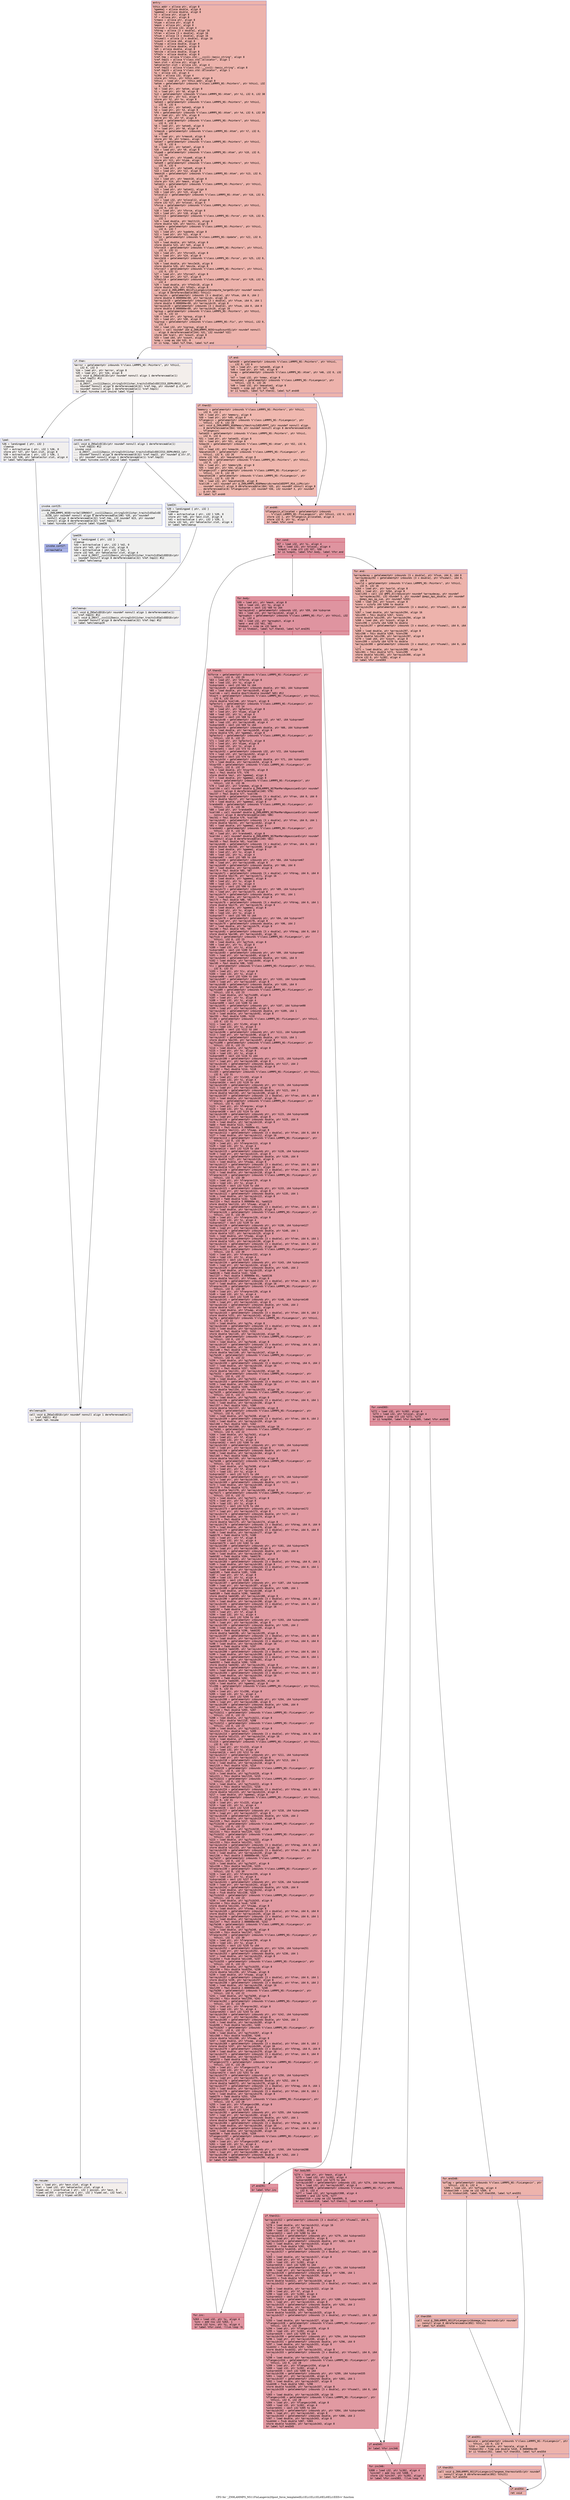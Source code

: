 digraph "CFG for '_ZN9LAMMPS_NS11FixLangevin20post_force_templatedILi1ELi1ELi1ELi0ELi0ELi1EEEvv' function" {
	label="CFG for '_ZN9LAMMPS_NS11FixLangevin20post_force_templatedILi1ELi1ELi1ELi0ELi0ELi1EEEvv' function";

	Node0x55e6b1da68d0 [shape=record,color="#3d50c3ff", style=filled, fillcolor="#d6524470" fontname="Courier",label="{entry:\l|  %this.addr = alloca ptr, align 8\l  %gamma1 = alloca double, align 8\l  %gamma2 = alloca double, align 8\l  %v = alloca ptr, align 8\l  %f = alloca ptr, align 8\l  %rmass = alloca ptr, align 8\l  %type = alloca ptr, align 8\l  %mask = alloca ptr, align 8\l  %nlocal = alloca i32, align 4\l  %fdrag = alloca [3 x double], align 16\l  %fran = alloca [3 x double], align 16\l  %fsum = alloca [3 x double], align 16\l  %fsumall = alloca [3 x double], align 16\l  %count = alloca i64, align 8\l  %fswap = alloca double, align 8\l  %boltz = alloca double, align 8\l  %dt = alloca double, align 8\l  %mvv2e = alloca double, align 8\l  %ftm2v = alloca double, align 8\l  %ref.tmp = alloca %\"class.std::__cxx11::basic_string\", align 8\l  %ref.tmp21 = alloca %\"class.std::allocator\", align 1\l  %exn.slot = alloca ptr, align 8\l  %ehselector.slot = alloca i32, align 4\l  %ref.tmp22 = alloca %\"class.std::__cxx11::basic_string\", align 8\l  %ref.tmp23 = alloca %\"class.std::allocator\", align 1\l  %i = alloca i32, align 4\l  %i302 = alloca i32, align 4\l  store ptr %this, ptr %this.addr, align 8\l  %this1 = load ptr, ptr %this.addr, align 8\l  %atom = getelementptr inbounds %\"class.LAMMPS_NS::Pointers\", ptr %this1, i32\l... 0, i32 6\l  %0 = load ptr, ptr %atom, align 8\l  %1 = load ptr, ptr %0, align 8\l  %v2 = getelementptr inbounds %\"class.LAMMPS_NS::Atom\", ptr %1, i32 0, i32 38\l  %2 = load ptr, ptr %v2, align 8\l  store ptr %2, ptr %v, align 8\l  %atom3 = getelementptr inbounds %\"class.LAMMPS_NS::Pointers\", ptr %this1,\l... i32 0, i32 6\l  %3 = load ptr, ptr %atom3, align 8\l  %4 = load ptr, ptr %3, align 8\l  %f4 = getelementptr inbounds %\"class.LAMMPS_NS::Atom\", ptr %4, i32 0, i32 39\l  %5 = load ptr, ptr %f4, align 8\l  store ptr %5, ptr %f, align 8\l  %atom5 = getelementptr inbounds %\"class.LAMMPS_NS::Pointers\", ptr %this1,\l... i32 0, i32 6\l  %6 = load ptr, ptr %atom5, align 8\l  %7 = load ptr, ptr %6, align 8\l  %rmass6 = getelementptr inbounds %\"class.LAMMPS_NS::Atom\", ptr %7, i32 0,\l... i32 40\l  %8 = load ptr, ptr %rmass6, align 8\l  store ptr %8, ptr %rmass, align 8\l  %atom7 = getelementptr inbounds %\"class.LAMMPS_NS::Pointers\", ptr %this1,\l... i32 0, i32 6\l  %9 = load ptr, ptr %atom7, align 8\l  %10 = load ptr, ptr %9, align 8\l  %type8 = getelementptr inbounds %\"class.LAMMPS_NS::Atom\", ptr %10, i32 0,\l... i32 34\l  %11 = load ptr, ptr %type8, align 8\l  store ptr %11, ptr %type, align 8\l  %atom9 = getelementptr inbounds %\"class.LAMMPS_NS::Pointers\", ptr %this1,\l... i32 0, i32 6\l  %12 = load ptr, ptr %atom9, align 8\l  %13 = load ptr, ptr %12, align 8\l  %mask10 = getelementptr inbounds %\"class.LAMMPS_NS::Atom\", ptr %13, i32 0,\l... i32 35\l  %14 = load ptr, ptr %mask10, align 8\l  store ptr %14, ptr %mask, align 8\l  %atom11 = getelementptr inbounds %\"class.LAMMPS_NS::Pointers\", ptr %this1,\l... i32 0, i32 6\l  %15 = load ptr, ptr %atom11, align 8\l  %16 = load ptr, ptr %15, align 8\l  %nlocal12 = getelementptr inbounds %\"class.LAMMPS_NS::Atom\", ptr %16, i32 0,\l... i32 4\l  %17 = load i32, ptr %nlocal12, align 8\l  store i32 %17, ptr %nlocal, align 4\l  %force = getelementptr inbounds %\"class.LAMMPS_NS::Pointers\", ptr %this1,\l... i32 0, i32 11\l  %18 = load ptr, ptr %force, align 8\l  %19 = load ptr, ptr %18, align 8\l  %boltz13 = getelementptr inbounds %\"class.LAMMPS_NS::Force\", ptr %19, i32 0,\l... i32 1\l  %20 = load double, ptr %boltz13, align 8\l  store double %20, ptr %boltz, align 8\l  %update = getelementptr inbounds %\"class.LAMMPS_NS::Pointers\", ptr %this1,\l... i32 0, i32 7\l  %21 = load ptr, ptr %update, align 8\l  %22 = load ptr, ptr %21, align 8\l  %dt14 = getelementptr inbounds %\"class.LAMMPS_NS::Update\", ptr %22, i32 0,\l... i32 1\l  %23 = load double, ptr %dt14, align 8\l  store double %23, ptr %dt, align 8\l  %force15 = getelementptr inbounds %\"class.LAMMPS_NS::Pointers\", ptr %this1,\l... i32 0, i32 11\l  %24 = load ptr, ptr %force15, align 8\l  %25 = load ptr, ptr %24, align 8\l  %mvv2e16 = getelementptr inbounds %\"class.LAMMPS_NS::Force\", ptr %25, i32 0,\l... i32 3\l  %26 = load double, ptr %mvv2e16, align 8\l  store double %26, ptr %mvv2e, align 8\l  %force17 = getelementptr inbounds %\"class.LAMMPS_NS::Pointers\", ptr %this1,\l... i32 0, i32 11\l  %27 = load ptr, ptr %force17, align 8\l  %28 = load ptr, ptr %27, align 8\l  %ftm2v18 = getelementptr inbounds %\"class.LAMMPS_NS::Force\", ptr %28, i32 0,\l... i32 4\l  %29 = load double, ptr %ftm2v18, align 8\l  store double %29, ptr %ftm2v, align 8\l  call void @_ZN9LAMMPS_NS11FixLangevin14compute_targetEv(ptr noundef nonnull\l... align 8 dereferenceable(892) %this1)\l  %arrayidx = getelementptr inbounds [3 x double], ptr %fsum, i64 0, i64 2\l  store double 0.000000e+00, ptr %arrayidx, align 16\l  %arrayidx19 = getelementptr inbounds [3 x double], ptr %fsum, i64 0, i64 1\l  store double 0.000000e+00, ptr %arrayidx19, align 8\l  %arrayidx20 = getelementptr inbounds [3 x double], ptr %fsum, i64 0, i64 0\l  store double 0.000000e+00, ptr %arrayidx20, align 16\l  %group = getelementptr inbounds %\"class.LAMMPS_NS::Pointers\", ptr %this1,\l... i32 0, i32 13\l  %30 = load ptr, ptr %group, align 8\l  %31 = load ptr, ptr %30, align 8\l  %igroup = getelementptr inbounds %\"class.LAMMPS_NS::Fix\", ptr %this1, i32 0,\l... i32 3\l  %32 = load i32, ptr %igroup, align 8\l  %call = call noundef i64 @_ZN9LAMMPS_NS5Group5countEi(ptr noundef nonnull\l... align 8 dereferenceable(244) %31, i32 noundef %32)\l  store i64 %call, ptr %count, align 8\l  %33 = load i64, ptr %count, align 8\l  %cmp = icmp eq i64 %33, 0\l  br i1 %cmp, label %if.then, label %if.end\l|{<s0>T|<s1>F}}"];
	Node0x55e6b1da68d0:s0 -> Node0x55e6b1db26e0[tooltip="entry -> if.then\nProbability 0.00%" ];
	Node0x55e6b1da68d0:s1 -> Node0x55e6b1db2750[tooltip="entry -> if.end\nProbability 100.00%" ];
	Node0x55e6b1db26e0 [shape=record,color="#3d50c3ff", style=filled, fillcolor="#e5d8d170" fontname="Courier",label="{if.then:\l|  %error = getelementptr inbounds %\"class.LAMMPS_NS::Pointers\", ptr %this1,\l... i32 0, i32 3\l  %34 = load ptr, ptr %error, align 8\l  %35 = load ptr, ptr %34, align 8\l  call void @_ZNSaIcEC1Ev(ptr noundef nonnull align 1 dereferenceable(1)\l... %ref.tmp21) #12\l  invoke void\l... @_ZNSt7__cxx1112basic_stringIcSt11char_traitsIcESaIcEEC2IS3_EEPKcRKS3_(ptr\l... noundef nonnull align 8 dereferenceable(32) %ref.tmp, ptr noundef @.str, ptr\l... noundef nonnull align 1 dereferenceable(1) %ref.tmp21)\l          to label %invoke.cont unwind label %lpad\l}"];
	Node0x55e6b1db26e0 -> Node0x55e6b1db2bd0[tooltip="if.then -> invoke.cont\nProbability 50.00%" ];
	Node0x55e6b1db26e0 -> Node0x55e6b1db2c20[tooltip="if.then -> lpad\nProbability 50.00%" ];
	Node0x55e6b1db2bd0 [shape=record,color="#3d50c3ff", style=filled, fillcolor="#e0dbd870" fontname="Courier",label="{invoke.cont:\l|  call void @_ZNSaIcEC1Ev(ptr noundef nonnull align 1 dereferenceable(1)\l... %ref.tmp23) #12\l  invoke void\l... @_ZNSt7__cxx1112basic_stringIcSt11char_traitsIcESaIcEEC2IS3_EEPKcRKS3_(ptr\l... noundef nonnull align 8 dereferenceable(32) %ref.tmp22, ptr noundef @.str.37,\l... ptr noundef nonnull align 1 dereferenceable(1) %ref.tmp23)\l          to label %invoke.cont25 unwind label %lpad24\l}"];
	Node0x55e6b1db2bd0 -> Node0x55e6b1db2f10[tooltip="invoke.cont -> invoke.cont25\nProbability 50.00%" ];
	Node0x55e6b1db2bd0 -> Node0x55e6b1db2f60[tooltip="invoke.cont -> lpad24\nProbability 50.00%" ];
	Node0x55e6b1db2f10 [shape=record,color="#3d50c3ff", style=filled, fillcolor="#dedcdb70" fontname="Courier",label="{invoke.cont25:\l|  invoke void\l... @_ZN9LAMMPS_NS5Error3allERKNSt7__cxx1112basic_stringIcSt11char_traitsIcESaIcEE\l...EiS8_(ptr noundef nonnull align 8 dereferenceable(196) %35, ptr noundef\l... nonnull align 8 dereferenceable(32) %ref.tmp, i32 noundef 623, ptr noundef\l... nonnull align 8 dereferenceable(32) %ref.tmp22) #13\l          to label %invoke.cont27 unwind label %lpad26\l}"];
	Node0x55e6b1db2f10 -> Node0x55e6b1db2ec0[tooltip="invoke.cont25 -> invoke.cont27\nProbability 0.00%" ];
	Node0x55e6b1db2f10 -> Node0x55e6b1db3190[tooltip="invoke.cont25 -> lpad26\nProbability 100.00%" ];
	Node0x55e6b1db2ec0 [shape=record,color="#3d50c3ff", style=filled, fillcolor="#3d50c370" fontname="Courier",label="{invoke.cont27:\l|  unreachable\l}"];
	Node0x55e6b1db2c20 [shape=record,color="#3d50c3ff", style=filled, fillcolor="#e0dbd870" fontname="Courier",label="{lpad:\l|  %36 = landingpad \{ ptr, i32 \}\l          cleanup\l  %37 = extractvalue \{ ptr, i32 \} %36, 0\l  store ptr %37, ptr %exn.slot, align 8\l  %38 = extractvalue \{ ptr, i32 \} %36, 1\l  store i32 %38, ptr %ehselector.slot, align 4\l  br label %ehcleanup29\l}"];
	Node0x55e6b1db2c20 -> Node0x55e6b1db3690[tooltip="lpad -> ehcleanup29\nProbability 100.00%" ];
	Node0x55e6b1db2f60 [shape=record,color="#3d50c3ff", style=filled, fillcolor="#dedcdb70" fontname="Courier",label="{lpad24:\l|  %39 = landingpad \{ ptr, i32 \}\l          cleanup\l  %40 = extractvalue \{ ptr, i32 \} %39, 0\l  store ptr %40, ptr %exn.slot, align 8\l  %41 = extractvalue \{ ptr, i32 \} %39, 1\l  store i32 %41, ptr %ehselector.slot, align 4\l  br label %ehcleanup\l}"];
	Node0x55e6b1db2f60 -> Node0x55e6b1db39e0[tooltip="lpad24 -> ehcleanup\nProbability 100.00%" ];
	Node0x55e6b1db3190 [shape=record,color="#3d50c3ff", style=filled, fillcolor="#dedcdb70" fontname="Courier",label="{lpad26:\l|  %42 = landingpad \{ ptr, i32 \}\l          cleanup\l  %43 = extractvalue \{ ptr, i32 \} %42, 0\l  store ptr %43, ptr %exn.slot, align 8\l  %44 = extractvalue \{ ptr, i32 \} %42, 1\l  store i32 %44, ptr %ehselector.slot, align 4\l  call void @_ZNSt7__cxx1112basic_stringIcSt11char_traitsIcESaIcEED1Ev(ptr\l... noundef nonnull align 8 dereferenceable(32) %ref.tmp22) #12\l  br label %ehcleanup\l}"];
	Node0x55e6b1db3190 -> Node0x55e6b1db39e0[tooltip="lpad26 -> ehcleanup\nProbability 100.00%" ];
	Node0x55e6b1db39e0 [shape=record,color="#3d50c3ff", style=filled, fillcolor="#e0dbd870" fontname="Courier",label="{ehcleanup:\l|  call void @_ZNSaIcED1Ev(ptr noundef nonnull align 1 dereferenceable(1)\l... %ref.tmp23) #12\l  call void @_ZNSt7__cxx1112basic_stringIcSt11char_traitsIcESaIcEED1Ev(ptr\l... noundef nonnull align 8 dereferenceable(32) %ref.tmp) #12\l  br label %ehcleanup29\l}"];
	Node0x55e6b1db39e0 -> Node0x55e6b1db3690[tooltip="ehcleanup -> ehcleanup29\nProbability 100.00%" ];
	Node0x55e6b1db3690 [shape=record,color="#3d50c3ff", style=filled, fillcolor="#e5d8d170" fontname="Courier",label="{ehcleanup29:\l|  call void @_ZNSaIcED1Ev(ptr noundef nonnull align 1 dereferenceable(1)\l... %ref.tmp21) #12\l  br label %eh.resume\l}"];
	Node0x55e6b1db3690 -> Node0x55e6b1db4290[tooltip="ehcleanup29 -> eh.resume\nProbability 100.00%" ];
	Node0x55e6b1db2750 [shape=record,color="#3d50c3ff", style=filled, fillcolor="#d6524470" fontname="Courier",label="{if.end:\l|  %atom30 = getelementptr inbounds %\"class.LAMMPS_NS::Pointers\", ptr %this1,\l... i32 0, i32 6\l  %45 = load ptr, ptr %atom30, align 8\l  %46 = load ptr, ptr %45, align 8\l  %nmax = getelementptr inbounds %\"class.LAMMPS_NS::Atom\", ptr %46, i32 0, i32\l... 6\l  %47 = load i32, ptr %nmax, align 8\l  %maxatom1 = getelementptr inbounds %\"class.LAMMPS_NS::FixLangevin\", ptr\l... %this1, i32 0, i32 26\l  %48 = load i32, ptr %maxatom1, align 8\l  %cmp31 = icmp sgt i32 %47, %48\l  br i1 %cmp31, label %if.then32, label %if.end40\l|{<s0>T|<s1>F}}"];
	Node0x55e6b1db2750:s0 -> Node0x55e6b1db50a0[tooltip="if.end -> if.then32\nProbability 50.00%" ];
	Node0x55e6b1db2750:s1 -> Node0x55e6b1db5120[tooltip="if.end -> if.end40\nProbability 50.00%" ];
	Node0x55e6b1db50a0 [shape=record,color="#3d50c3ff", style=filled, fillcolor="#dc5d4a70" fontname="Courier",label="{if.then32:\l|  %memory = getelementptr inbounds %\"class.LAMMPS_NS::Pointers\", ptr %this1,\l... i32 0, i32 2\l  %49 = load ptr, ptr %memory, align 8\l  %50 = load ptr, ptr %49, align 8\l  %flangevin = getelementptr inbounds %\"class.LAMMPS_NS::FixLangevin\", ptr\l... %this1, i32 0, i32 28\l  call void @_ZN9LAMMPS_NS6Memory7destroyIdEEvRPPT_(ptr noundef nonnull align\l... 8 dereferenceable(184) %50, ptr noundef nonnull align 8 dereferenceable(8)\l... %flangevin)\l  %atom33 = getelementptr inbounds %\"class.LAMMPS_NS::Pointers\", ptr %this1,\l... i32 0, i32 6\l  %51 = load ptr, ptr %atom33, align 8\l  %52 = load ptr, ptr %51, align 8\l  %nmax34 = getelementptr inbounds %\"class.LAMMPS_NS::Atom\", ptr %52, i32 0,\l... i32 6\l  %53 = load i32, ptr %nmax34, align 8\l  %maxatom135 = getelementptr inbounds %\"class.LAMMPS_NS::FixLangevin\", ptr\l... %this1, i32 0, i32 26\l  store i32 %53, ptr %maxatom135, align 8\l  %memory36 = getelementptr inbounds %\"class.LAMMPS_NS::Pointers\", ptr %this1,\l... i32 0, i32 2\l  %54 = load ptr, ptr %memory36, align 8\l  %55 = load ptr, ptr %54, align 8\l  %flangevin37 = getelementptr inbounds %\"class.LAMMPS_NS::FixLangevin\", ptr\l... %this1, i32 0, i32 28\l  %maxatom138 = getelementptr inbounds %\"class.LAMMPS_NS::FixLangevin\", ptr\l... %this1, i32 0, i32 26\l  %56 = load i32, ptr %maxatom138, align 8\l  %call39 = call noundef ptr @_ZN9LAMMPS_NS6Memory6createIdEEPPT_RS4_iiPKc(ptr\l... noundef nonnull align 8 dereferenceable(184) %55, ptr noundef nonnull align 8\l... dereferenceable(8) %flangevin37, i32 noundef %56, i32 noundef 3, ptr noundef\l... @.str.38)\l  br label %if.end40\l}"];
	Node0x55e6b1db50a0 -> Node0x55e6b1db5120[tooltip="if.then32 -> if.end40\nProbability 100.00%" ];
	Node0x55e6b1db5120 [shape=record,color="#3d50c3ff", style=filled, fillcolor="#d6524470" fontname="Courier",label="{if.end40:\l|  %flangevin_allocated = getelementptr inbounds\l... %\"class.LAMMPS_NS::FixLangevin\", ptr %this1, i32 0, i32 8\l  store i32 1, ptr %flangevin_allocated, align 4\l  store i32 0, ptr %i, align 4\l  br label %for.cond\l}"];
	Node0x55e6b1db5120 -> Node0x55e6b1db6430[tooltip="if.end40 -> for.cond\nProbability 100.00%" ];
	Node0x55e6b1db6430 [shape=record,color="#b70d28ff", style=filled, fillcolor="#b70d2870" fontname="Courier",label="{for.cond:\l|  %57 = load i32, ptr %i, align 4\l  %58 = load i32, ptr %nlocal, align 4\l  %cmp41 = icmp slt i32 %57, %58\l  br i1 %cmp41, label %for.body, label %for.end\l|{<s0>T|<s1>F}}"];
	Node0x55e6b1db6430:s0 -> Node0x55e6b1db6680[tooltip="for.cond -> for.body\nProbability 96.88%" ];
	Node0x55e6b1db6430:s1 -> Node0x55e6b1db66d0[tooltip="for.cond -> for.end\nProbability 3.12%" ];
	Node0x55e6b1db6680 [shape=record,color="#b70d28ff", style=filled, fillcolor="#b70d2870" fontname="Courier",label="{for.body:\l|  %59 = load ptr, ptr %mask, align 8\l  %60 = load i32, ptr %i, align 4\l  %idxprom = sext i32 %60 to i64\l  %arrayidx42 = getelementptr inbounds i32, ptr %59, i64 %idxprom\l  %61 = load i32, ptr %arrayidx42, align 4\l  %groupbit = getelementptr inbounds %\"class.LAMMPS_NS::Fix\", ptr %this1, i32\l... 0, i32 4\l  %62 = load i32, ptr %groupbit, align 4\l  %and = and i32 %61, %62\l  %tobool = icmp ne i32 %and, 0\l  br i1 %tobool, label %if.then43, label %if.end291\l|{<s0>T|<s1>F}}"];
	Node0x55e6b1db6680:s0 -> Node0x55e6b1db6d70[tooltip="for.body -> if.then43\nProbability 62.50%" ];
	Node0x55e6b1db6680:s1 -> Node0x55e6b1db6df0[tooltip="for.body -> if.end291\nProbability 37.50%" ];
	Node0x55e6b1db6d70 [shape=record,color="#b70d28ff", style=filled, fillcolor="#bb1b2c70" fontname="Courier",label="{if.then43:\l|  %tforce = getelementptr inbounds %\"class.LAMMPS_NS::FixLangevin\", ptr\l... %this1, i32 0, i32 29\l  %63 = load ptr, ptr %tforce, align 8\l  %64 = load i32, ptr %i, align 4\l  %idxprom44 = sext i32 %64 to i64\l  %arrayidx45 = getelementptr inbounds double, ptr %63, i64 %idxprom44\l  %65 = load double, ptr %arrayidx45, align 8\l  %call46 = call double @sqrt(double noundef %65) #12\l  %tsqrt = getelementptr inbounds %\"class.LAMMPS_NS::FixLangevin\", ptr %this1,\l... i32 0, i32 19\l  store double %call46, ptr %tsqrt, align 8\l  %gfactor1 = getelementptr inbounds %\"class.LAMMPS_NS::FixLangevin\", ptr\l... %this1, i32 0, i32 14\l  %66 = load ptr, ptr %gfactor1, align 8\l  %67 = load ptr, ptr %type, align 8\l  %68 = load i32, ptr %i, align 4\l  %idxprom47 = sext i32 %68 to i64\l  %arrayidx48 = getelementptr inbounds i32, ptr %67, i64 %idxprom47\l  %69 = load i32, ptr %arrayidx48, align 4\l  %idxprom49 = sext i32 %69 to i64\l  %arrayidx50 = getelementptr inbounds double, ptr %66, i64 %idxprom49\l  %70 = load double, ptr %arrayidx50, align 8\l  store double %70, ptr %gamma1, align 8\l  %gfactor2 = getelementptr inbounds %\"class.LAMMPS_NS::FixLangevin\", ptr\l... %this1, i32 0, i32 15\l  %71 = load ptr, ptr %gfactor2, align 8\l  %72 = load ptr, ptr %type, align 8\l  %73 = load i32, ptr %i, align 4\l  %idxprom51 = sext i32 %73 to i64\l  %arrayidx52 = getelementptr inbounds i32, ptr %72, i64 %idxprom51\l  %74 = load i32, ptr %arrayidx52, align 4\l  %idxprom53 = sext i32 %74 to i64\l  %arrayidx54 = getelementptr inbounds double, ptr %71, i64 %idxprom53\l  %75 = load double, ptr %arrayidx54, align 8\l  %tsqrt55 = getelementptr inbounds %\"class.LAMMPS_NS::FixLangevin\", ptr\l... %this1, i32 0, i32 19\l  %76 = load double, ptr %tsqrt55, align 8\l  %mul = fmul double %75, %76\l  store double %mul, ptr %gamma2, align 8\l  %77 = load double, ptr %gamma2, align 8\l  %random = getelementptr inbounds %\"class.LAMMPS_NS::FixLangevin\", ptr\l... %this1, i32 0, i32 36\l  %78 = load ptr, ptr %random, align 8\l  %call56 = call noundef double @_ZN9LAMMPS_NS7RanMars8gaussianEv(ptr noundef\l... nonnull align 8 dereferenceable(240) %78)\l  %mul57 = fmul double %77, %call56\l  %arrayidx58 = getelementptr inbounds [3 x double], ptr %fran, i64 0, i64 0\l  store double %mul57, ptr %arrayidx58, align 16\l  %79 = load double, ptr %gamma2, align 8\l  %random59 = getelementptr inbounds %\"class.LAMMPS_NS::FixLangevin\", ptr\l... %this1, i32 0, i32 36\l  %80 = load ptr, ptr %random59, align 8\l  %call60 = call noundef double @_ZN9LAMMPS_NS7RanMars8gaussianEv(ptr noundef\l... nonnull align 8 dereferenceable(240) %80)\l  %mul61 = fmul double %79, %call60\l  %arrayidx62 = getelementptr inbounds [3 x double], ptr %fran, i64 0, i64 1\l  store double %mul61, ptr %arrayidx62, align 8\l  %81 = load double, ptr %gamma2, align 8\l  %random63 = getelementptr inbounds %\"class.LAMMPS_NS::FixLangevin\", ptr\l... %this1, i32 0, i32 36\l  %82 = load ptr, ptr %random63, align 8\l  %call64 = call noundef double @_ZN9LAMMPS_NS7RanMars8gaussianEv(ptr noundef\l... nonnull align 8 dereferenceable(240) %82)\l  %mul65 = fmul double %81, %call64\l  %arrayidx66 = getelementptr inbounds [3 x double], ptr %fran, i64 0, i64 2\l  store double %mul65, ptr %arrayidx66, align 16\l  %83 = load double, ptr %gamma1, align 8\l  %84 = load ptr, ptr %v, align 8\l  %85 = load i32, ptr %i, align 4\l  %idxprom67 = sext i32 %85 to i64\l  %arrayidx68 = getelementptr inbounds ptr, ptr %84, i64 %idxprom67\l  %86 = load ptr, ptr %arrayidx68, align 8\l  %arrayidx69 = getelementptr inbounds double, ptr %86, i64 0\l  %87 = load double, ptr %arrayidx69, align 8\l  %mul70 = fmul double %83, %87\l  %arrayidx71 = getelementptr inbounds [3 x double], ptr %fdrag, i64 0, i64 0\l  store double %mul70, ptr %arrayidx71, align 16\l  %88 = load double, ptr %gamma1, align 8\l  %89 = load ptr, ptr %v, align 8\l  %90 = load i32, ptr %i, align 4\l  %idxprom72 = sext i32 %90 to i64\l  %arrayidx73 = getelementptr inbounds ptr, ptr %89, i64 %idxprom72\l  %91 = load ptr, ptr %arrayidx73, align 8\l  %arrayidx74 = getelementptr inbounds double, ptr %91, i64 1\l  %92 = load double, ptr %arrayidx74, align 8\l  %mul75 = fmul double %88, %92\l  %arrayidx76 = getelementptr inbounds [3 x double], ptr %fdrag, i64 0, i64 1\l  store double %mul75, ptr %arrayidx76, align 8\l  %93 = load double, ptr %gamma1, align 8\l  %94 = load ptr, ptr %v, align 8\l  %95 = load i32, ptr %i, align 4\l  %idxprom77 = sext i32 %95 to i64\l  %arrayidx78 = getelementptr inbounds ptr, ptr %94, i64 %idxprom77\l  %96 = load ptr, ptr %arrayidx78, align 8\l  %arrayidx79 = getelementptr inbounds double, ptr %96, i64 2\l  %97 = load double, ptr %arrayidx79, align 8\l  %mul80 = fmul double %93, %97\l  %arrayidx81 = getelementptr inbounds [3 x double], ptr %fdrag, i64 0, i64 2\l  store double %mul80, ptr %arrayidx81, align 16\l  %gjfsib = getelementptr inbounds %\"class.LAMMPS_NS::FixLangevin\", ptr\l... %this1, i32 0, i32 23\l  %98 = load double, ptr %gjfsib, align 8\l  %99 = load ptr, ptr %v, align 8\l  %100 = load i32, ptr %i, align 4\l  %idxprom82 = sext i32 %100 to i64\l  %arrayidx83 = getelementptr inbounds ptr, ptr %99, i64 %idxprom82\l  %101 = load ptr, ptr %arrayidx83, align 8\l  %arrayidx84 = getelementptr inbounds double, ptr %101, i64 0\l  %102 = load double, ptr %arrayidx84, align 8\l  %mul85 = fmul double %98, %102\l  %lv = getelementptr inbounds %\"class.LAMMPS_NS::FixLangevin\", ptr %this1,\l... i32 0, i32 31\l  %103 = load ptr, ptr %lv, align 8\l  %104 = load i32, ptr %i, align 4\l  %idxprom86 = sext i32 %104 to i64\l  %arrayidx87 = getelementptr inbounds ptr, ptr %103, i64 %idxprom86\l  %105 = load ptr, ptr %arrayidx87, align 8\l  %arrayidx88 = getelementptr inbounds double, ptr %105, i64 0\l  store double %mul85, ptr %arrayidx88, align 8\l  %gjfsib89 = getelementptr inbounds %\"class.LAMMPS_NS::FixLangevin\", ptr\l... %this1, i32 0, i32 23\l  %106 = load double, ptr %gjfsib89, align 8\l  %107 = load ptr, ptr %v, align 8\l  %108 = load i32, ptr %i, align 4\l  %idxprom90 = sext i32 %108 to i64\l  %arrayidx91 = getelementptr inbounds ptr, ptr %107, i64 %idxprom90\l  %109 = load ptr, ptr %arrayidx91, align 8\l  %arrayidx92 = getelementptr inbounds double, ptr %109, i64 1\l  %110 = load double, ptr %arrayidx92, align 8\l  %mul93 = fmul double %106, %110\l  %lv94 = getelementptr inbounds %\"class.LAMMPS_NS::FixLangevin\", ptr %this1,\l... i32 0, i32 31\l  %111 = load ptr, ptr %lv94, align 8\l  %112 = load i32, ptr %i, align 4\l  %idxprom95 = sext i32 %112 to i64\l  %arrayidx96 = getelementptr inbounds ptr, ptr %111, i64 %idxprom95\l  %113 = load ptr, ptr %arrayidx96, align 8\l  %arrayidx97 = getelementptr inbounds double, ptr %113, i64 1\l  store double %mul93, ptr %arrayidx97, align 8\l  %gjfsib98 = getelementptr inbounds %\"class.LAMMPS_NS::FixLangevin\", ptr\l... %this1, i32 0, i32 23\l  %114 = load double, ptr %gjfsib98, align 8\l  %115 = load ptr, ptr %v, align 8\l  %116 = load i32, ptr %i, align 4\l  %idxprom99 = sext i32 %116 to i64\l  %arrayidx100 = getelementptr inbounds ptr, ptr %115, i64 %idxprom99\l  %117 = load ptr, ptr %arrayidx100, align 8\l  %arrayidx101 = getelementptr inbounds double, ptr %117, i64 2\l  %118 = load double, ptr %arrayidx101, align 8\l  %mul102 = fmul double %114, %118\l  %lv103 = getelementptr inbounds %\"class.LAMMPS_NS::FixLangevin\", ptr %this1,\l... i32 0, i32 31\l  %119 = load ptr, ptr %lv103, align 8\l  %120 = load i32, ptr %i, align 4\l  %idxprom104 = sext i32 %120 to i64\l  %arrayidx105 = getelementptr inbounds ptr, ptr %119, i64 %idxprom104\l  %121 = load ptr, ptr %arrayidx105, align 8\l  %arrayidx106 = getelementptr inbounds double, ptr %121, i64 2\l  store double %mul102, ptr %arrayidx106, align 8\l  %arrayidx107 = getelementptr inbounds [3 x double], ptr %fran, i64 0, i64 0\l  %122 = load double, ptr %arrayidx107, align 16\l  %franprev = getelementptr inbounds %\"class.LAMMPS_NS::FixLangevin\", ptr\l... %this1, i32 0, i32 30\l  %123 = load ptr, ptr %franprev, align 8\l  %124 = load i32, ptr %i, align 4\l  %idxprom108 = sext i32 %124 to i64\l  %arrayidx109 = getelementptr inbounds ptr, ptr %123, i64 %idxprom108\l  %125 = load ptr, ptr %arrayidx109, align 8\l  %arrayidx110 = getelementptr inbounds double, ptr %125, i64 0\l  %126 = load double, ptr %arrayidx110, align 8\l  %add = fadd double %122, %126\l  %mul111 = fmul double 5.000000e-01, %add\l  store double %mul111, ptr %fswap, align 8\l  %arrayidx112 = getelementptr inbounds [3 x double], ptr %fran, i64 0, i64 0\l  %127 = load double, ptr %arrayidx112, align 16\l  %franprev113 = getelementptr inbounds %\"class.LAMMPS_NS::FixLangevin\", ptr\l... %this1, i32 0, i32 30\l  %128 = load ptr, ptr %franprev113, align 8\l  %129 = load i32, ptr %i, align 4\l  %idxprom114 = sext i32 %129 to i64\l  %arrayidx115 = getelementptr inbounds ptr, ptr %128, i64 %idxprom114\l  %130 = load ptr, ptr %arrayidx115, align 8\l  %arrayidx116 = getelementptr inbounds double, ptr %130, i64 0\l  store double %127, ptr %arrayidx116, align 8\l  %131 = load double, ptr %fswap, align 8\l  %arrayidx117 = getelementptr inbounds [3 x double], ptr %fran, i64 0, i64 0\l  store double %131, ptr %arrayidx117, align 16\l  %arrayidx118 = getelementptr inbounds [3 x double], ptr %fran, i64 0, i64 1\l  %132 = load double, ptr %arrayidx118, align 8\l  %franprev119 = getelementptr inbounds %\"class.LAMMPS_NS::FixLangevin\", ptr\l... %this1, i32 0, i32 30\l  %133 = load ptr, ptr %franprev119, align 8\l  %134 = load i32, ptr %i, align 4\l  %idxprom120 = sext i32 %134 to i64\l  %arrayidx121 = getelementptr inbounds ptr, ptr %133, i64 %idxprom120\l  %135 = load ptr, ptr %arrayidx121, align 8\l  %arrayidx122 = getelementptr inbounds double, ptr %135, i64 1\l  %136 = load double, ptr %arrayidx122, align 8\l  %add123 = fadd double %132, %136\l  %mul124 = fmul double 5.000000e-01, %add123\l  store double %mul124, ptr %fswap, align 8\l  %arrayidx125 = getelementptr inbounds [3 x double], ptr %fran, i64 0, i64 1\l  %137 = load double, ptr %arrayidx125, align 8\l  %franprev126 = getelementptr inbounds %\"class.LAMMPS_NS::FixLangevin\", ptr\l... %this1, i32 0, i32 30\l  %138 = load ptr, ptr %franprev126, align 8\l  %139 = load i32, ptr %i, align 4\l  %idxprom127 = sext i32 %139 to i64\l  %arrayidx128 = getelementptr inbounds ptr, ptr %138, i64 %idxprom127\l  %140 = load ptr, ptr %arrayidx128, align 8\l  %arrayidx129 = getelementptr inbounds double, ptr %140, i64 1\l  store double %137, ptr %arrayidx129, align 8\l  %141 = load double, ptr %fswap, align 8\l  %arrayidx130 = getelementptr inbounds [3 x double], ptr %fran, i64 0, i64 1\l  store double %141, ptr %arrayidx130, align 8\l  %arrayidx131 = getelementptr inbounds [3 x double], ptr %fran, i64 0, i64 2\l  %142 = load double, ptr %arrayidx131, align 16\l  %franprev132 = getelementptr inbounds %\"class.LAMMPS_NS::FixLangevin\", ptr\l... %this1, i32 0, i32 30\l  %143 = load ptr, ptr %franprev132, align 8\l  %144 = load i32, ptr %i, align 4\l  %idxprom133 = sext i32 %144 to i64\l  %arrayidx134 = getelementptr inbounds ptr, ptr %143, i64 %idxprom133\l  %145 = load ptr, ptr %arrayidx134, align 8\l  %arrayidx135 = getelementptr inbounds double, ptr %145, i64 2\l  %146 = load double, ptr %arrayidx135, align 8\l  %add136 = fadd double %142, %146\l  %mul137 = fmul double 5.000000e-01, %add136\l  store double %mul137, ptr %fswap, align 8\l  %arrayidx138 = getelementptr inbounds [3 x double], ptr %fran, i64 0, i64 2\l  %147 = load double, ptr %arrayidx138, align 16\l  %franprev139 = getelementptr inbounds %\"class.LAMMPS_NS::FixLangevin\", ptr\l... %this1, i32 0, i32 30\l  %148 = load ptr, ptr %franprev139, align 8\l  %149 = load i32, ptr %i, align 4\l  %idxprom140 = sext i32 %149 to i64\l  %arrayidx141 = getelementptr inbounds ptr, ptr %148, i64 %idxprom140\l  %150 = load ptr, ptr %arrayidx141, align 8\l  %arrayidx142 = getelementptr inbounds double, ptr %150, i64 2\l  store double %147, ptr %arrayidx142, align 8\l  %151 = load double, ptr %fswap, align 8\l  %arrayidx143 = getelementptr inbounds [3 x double], ptr %fran, i64 0, i64 2\l  store double %151, ptr %arrayidx143, align 16\l  %gjfa = getelementptr inbounds %\"class.LAMMPS_NS::FixLangevin\", ptr %this1,\l... i32 0, i32 22\l  %152 = load double, ptr %gjfa, align 8\l  %arrayidx144 = getelementptr inbounds [3 x double], ptr %fdrag, i64 0, i64 0\l  %153 = load double, ptr %arrayidx144, align 16\l  %mul145 = fmul double %153, %152\l  store double %mul145, ptr %arrayidx144, align 16\l  %gjfa146 = getelementptr inbounds %\"class.LAMMPS_NS::FixLangevin\", ptr\l... %this1, i32 0, i32 22\l  %154 = load double, ptr %gjfa146, align 8\l  %arrayidx147 = getelementptr inbounds [3 x double], ptr %fdrag, i64 0, i64 1\l  %155 = load double, ptr %arrayidx147, align 8\l  %mul148 = fmul double %155, %154\l  store double %mul148, ptr %arrayidx147, align 8\l  %gjfa149 = getelementptr inbounds %\"class.LAMMPS_NS::FixLangevin\", ptr\l... %this1, i32 0, i32 22\l  %156 = load double, ptr %gjfa149, align 8\l  %arrayidx150 = getelementptr inbounds [3 x double], ptr %fdrag, i64 0, i64 2\l  %157 = load double, ptr %arrayidx150, align 16\l  %mul151 = fmul double %157, %156\l  store double %mul151, ptr %arrayidx150, align 16\l  %gjfa152 = getelementptr inbounds %\"class.LAMMPS_NS::FixLangevin\", ptr\l... %this1, i32 0, i32 22\l  %158 = load double, ptr %gjfa152, align 8\l  %arrayidx153 = getelementptr inbounds [3 x double], ptr %fran, i64 0, i64 0\l  %159 = load double, ptr %arrayidx153, align 16\l  %mul154 = fmul double %159, %158\l  store double %mul154, ptr %arrayidx153, align 16\l  %gjfa155 = getelementptr inbounds %\"class.LAMMPS_NS::FixLangevin\", ptr\l... %this1, i32 0, i32 22\l  %160 = load double, ptr %gjfa155, align 8\l  %arrayidx156 = getelementptr inbounds [3 x double], ptr %fran, i64 0, i64 1\l  %161 = load double, ptr %arrayidx156, align 8\l  %mul157 = fmul double %161, %160\l  store double %mul157, ptr %arrayidx156, align 8\l  %gjfa158 = getelementptr inbounds %\"class.LAMMPS_NS::FixLangevin\", ptr\l... %this1, i32 0, i32 22\l  %162 = load double, ptr %gjfa158, align 8\l  %arrayidx159 = getelementptr inbounds [3 x double], ptr %fran, i64 0, i64 2\l  %163 = load double, ptr %arrayidx159, align 16\l  %mul160 = fmul double %163, %162\l  store double %mul160, ptr %arrayidx159, align 16\l  %gjfa161 = getelementptr inbounds %\"class.LAMMPS_NS::FixLangevin\", ptr\l... %this1, i32 0, i32 22\l  %164 = load double, ptr %gjfa161, align 8\l  %165 = load ptr, ptr %f, align 8\l  %166 = load i32, ptr %i, align 4\l  %idxprom162 = sext i32 %166 to i64\l  %arrayidx163 = getelementptr inbounds ptr, ptr %165, i64 %idxprom162\l  %167 = load ptr, ptr %arrayidx163, align 8\l  %arrayidx164 = getelementptr inbounds double, ptr %167, i64 0\l  %168 = load double, ptr %arrayidx164, align 8\l  %mul165 = fmul double %168, %164\l  store double %mul165, ptr %arrayidx164, align 8\l  %gjfa166 = getelementptr inbounds %\"class.LAMMPS_NS::FixLangevin\", ptr\l... %this1, i32 0, i32 22\l  %169 = load double, ptr %gjfa166, align 8\l  %170 = load ptr, ptr %f, align 8\l  %171 = load i32, ptr %i, align 4\l  %idxprom167 = sext i32 %171 to i64\l  %arrayidx168 = getelementptr inbounds ptr, ptr %170, i64 %idxprom167\l  %172 = load ptr, ptr %arrayidx168, align 8\l  %arrayidx169 = getelementptr inbounds double, ptr %172, i64 1\l  %173 = load double, ptr %arrayidx169, align 8\l  %mul170 = fmul double %173, %169\l  store double %mul170, ptr %arrayidx169, align 8\l  %gjfa171 = getelementptr inbounds %\"class.LAMMPS_NS::FixLangevin\", ptr\l... %this1, i32 0, i32 22\l  %174 = load double, ptr %gjfa171, align 8\l  %175 = load ptr, ptr %f, align 8\l  %176 = load i32, ptr %i, align 4\l  %idxprom172 = sext i32 %176 to i64\l  %arrayidx173 = getelementptr inbounds ptr, ptr %175, i64 %idxprom172\l  %177 = load ptr, ptr %arrayidx173, align 8\l  %arrayidx174 = getelementptr inbounds double, ptr %177, i64 2\l  %178 = load double, ptr %arrayidx174, align 8\l  %mul175 = fmul double %178, %174\l  store double %mul175, ptr %arrayidx174, align 8\l  %arrayidx176 = getelementptr inbounds [3 x double], ptr %fdrag, i64 0, i64 0\l  %179 = load double, ptr %arrayidx176, align 16\l  %arrayidx177 = getelementptr inbounds [3 x double], ptr %fran, i64 0, i64 0\l  %180 = load double, ptr %arrayidx177, align 16\l  %add178 = fadd double %179, %180\l  %181 = load ptr, ptr %f, align 8\l  %182 = load i32, ptr %i, align 4\l  %idxprom179 = sext i32 %182 to i64\l  %arrayidx180 = getelementptr inbounds ptr, ptr %181, i64 %idxprom179\l  %183 = load ptr, ptr %arrayidx180, align 8\l  %arrayidx181 = getelementptr inbounds double, ptr %183, i64 0\l  %184 = load double, ptr %arrayidx181, align 8\l  %add182 = fadd double %184, %add178\l  store double %add182, ptr %arrayidx181, align 8\l  %arrayidx183 = getelementptr inbounds [3 x double], ptr %fdrag, i64 0, i64 1\l  %185 = load double, ptr %arrayidx183, align 8\l  %arrayidx184 = getelementptr inbounds [3 x double], ptr %fran, i64 0, i64 1\l  %186 = load double, ptr %arrayidx184, align 8\l  %add185 = fadd double %185, %186\l  %187 = load ptr, ptr %f, align 8\l  %188 = load i32, ptr %i, align 4\l  %idxprom186 = sext i32 %188 to i64\l  %arrayidx187 = getelementptr inbounds ptr, ptr %187, i64 %idxprom186\l  %189 = load ptr, ptr %arrayidx187, align 8\l  %arrayidx188 = getelementptr inbounds double, ptr %189, i64 1\l  %190 = load double, ptr %arrayidx188, align 8\l  %add189 = fadd double %190, %add185\l  store double %add189, ptr %arrayidx188, align 8\l  %arrayidx190 = getelementptr inbounds [3 x double], ptr %fdrag, i64 0, i64 2\l  %191 = load double, ptr %arrayidx190, align 16\l  %arrayidx191 = getelementptr inbounds [3 x double], ptr %fran, i64 0, i64 2\l  %192 = load double, ptr %arrayidx191, align 16\l  %add192 = fadd double %191, %192\l  %193 = load ptr, ptr %f, align 8\l  %194 = load i32, ptr %i, align 4\l  %idxprom193 = sext i32 %194 to i64\l  %arrayidx194 = getelementptr inbounds ptr, ptr %193, i64 %idxprom193\l  %195 = load ptr, ptr %arrayidx194, align 8\l  %arrayidx195 = getelementptr inbounds double, ptr %195, i64 2\l  %196 = load double, ptr %arrayidx195, align 8\l  %add196 = fadd double %196, %add192\l  store double %add196, ptr %arrayidx195, align 8\l  %arrayidx197 = getelementptr inbounds [3 x double], ptr %fran, i64 0, i64 0\l  %197 = load double, ptr %arrayidx197, align 16\l  %arrayidx198 = getelementptr inbounds [3 x double], ptr %fsum, i64 0, i64 0\l  %198 = load double, ptr %arrayidx198, align 16\l  %add199 = fadd double %198, %197\l  store double %add199, ptr %arrayidx198, align 16\l  %arrayidx200 = getelementptr inbounds [3 x double], ptr %fran, i64 0, i64 1\l  %199 = load double, ptr %arrayidx200, align 8\l  %arrayidx201 = getelementptr inbounds [3 x double], ptr %fsum, i64 0, i64 1\l  %200 = load double, ptr %arrayidx201, align 8\l  %add202 = fadd double %200, %199\l  store double %add202, ptr %arrayidx201, align 8\l  %arrayidx203 = getelementptr inbounds [3 x double], ptr %fran, i64 0, i64 2\l  %201 = load double, ptr %arrayidx203, align 16\l  %arrayidx204 = getelementptr inbounds [3 x double], ptr %fsum, i64 0, i64 2\l  %202 = load double, ptr %arrayidx204, align 16\l  %add205 = fadd double %202, %201\l  store double %add205, ptr %arrayidx204, align 16\l  %203 = load double, ptr %gamma1, align 8\l  %lv206 = getelementptr inbounds %\"class.LAMMPS_NS::FixLangevin\", ptr %this1,\l... i32 0, i32 31\l  %204 = load ptr, ptr %lv206, align 8\l  %205 = load i32, ptr %i, align 4\l  %idxprom207 = sext i32 %205 to i64\l  %arrayidx208 = getelementptr inbounds ptr, ptr %204, i64 %idxprom207\l  %206 = load ptr, ptr %arrayidx208, align 8\l  %arrayidx209 = getelementptr inbounds double, ptr %206, i64 0\l  %207 = load double, ptr %arrayidx209, align 8\l  %mul210 = fmul double %203, %207\l  %gjfsib211 = getelementptr inbounds %\"class.LAMMPS_NS::FixLangevin\", ptr\l... %this1, i32 0, i32 23\l  %208 = load double, ptr %gjfsib211, align 8\l  %div = fdiv double %mul210, %208\l  %gjfsib212 = getelementptr inbounds %\"class.LAMMPS_NS::FixLangevin\", ptr\l... %this1, i32 0, i32 23\l  %209 = load double, ptr %gjfsib212, align 8\l  %div213 = fdiv double %div, %209\l  %arrayidx214 = getelementptr inbounds [3 x double], ptr %fdrag, i64 0, i64 0\l  store double %div213, ptr %arrayidx214, align 16\l  %210 = load double, ptr %gamma1, align 8\l  %lv215 = getelementptr inbounds %\"class.LAMMPS_NS::FixLangevin\", ptr %this1,\l... i32 0, i32 31\l  %211 = load ptr, ptr %lv215, align 8\l  %212 = load i32, ptr %i, align 4\l  %idxprom216 = sext i32 %212 to i64\l  %arrayidx217 = getelementptr inbounds ptr, ptr %211, i64 %idxprom216\l  %213 = load ptr, ptr %arrayidx217, align 8\l  %arrayidx218 = getelementptr inbounds double, ptr %213, i64 1\l  %214 = load double, ptr %arrayidx218, align 8\l  %mul219 = fmul double %210, %214\l  %gjfsib220 = getelementptr inbounds %\"class.LAMMPS_NS::FixLangevin\", ptr\l... %this1, i32 0, i32 23\l  %215 = load double, ptr %gjfsib220, align 8\l  %div221 = fdiv double %mul219, %215\l  %gjfsib222 = getelementptr inbounds %\"class.LAMMPS_NS::FixLangevin\", ptr\l... %this1, i32 0, i32 23\l  %216 = load double, ptr %gjfsib222, align 8\l  %div223 = fdiv double %div221, %216\l  %arrayidx224 = getelementptr inbounds [3 x double], ptr %fdrag, i64 0, i64 1\l  store double %div223, ptr %arrayidx224, align 8\l  %217 = load double, ptr %gamma1, align 8\l  %lv225 = getelementptr inbounds %\"class.LAMMPS_NS::FixLangevin\", ptr %this1,\l... i32 0, i32 31\l  %218 = load ptr, ptr %lv225, align 8\l  %219 = load i32, ptr %i, align 4\l  %idxprom226 = sext i32 %219 to i64\l  %arrayidx227 = getelementptr inbounds ptr, ptr %218, i64 %idxprom226\l  %220 = load ptr, ptr %arrayidx227, align 8\l  %arrayidx228 = getelementptr inbounds double, ptr %220, i64 2\l  %221 = load double, ptr %arrayidx228, align 8\l  %mul229 = fmul double %217, %221\l  %gjfsib230 = getelementptr inbounds %\"class.LAMMPS_NS::FixLangevin\", ptr\l... %this1, i32 0, i32 23\l  %222 = load double, ptr %gjfsib230, align 8\l  %div231 = fdiv double %mul229, %222\l  %gjfsib232 = getelementptr inbounds %\"class.LAMMPS_NS::FixLangevin\", ptr\l... %this1, i32 0, i32 23\l  %223 = load double, ptr %gjfsib232, align 8\l  %div233 = fdiv double %div231, %223\l  %arrayidx234 = getelementptr inbounds [3 x double], ptr %fdrag, i64 0, i64 2\l  store double %div233, ptr %arrayidx234, align 16\l  %arrayidx235 = getelementptr inbounds [3 x double], ptr %fran, i64 0, i64 0\l  %224 = load double, ptr %arrayidx235, align 16\l  %mul236 = fmul double 2.000000e+00, %224\l  %gjfa237 = getelementptr inbounds %\"class.LAMMPS_NS::FixLangevin\", ptr\l... %this1, i32 0, i32 22\l  %225 = load double, ptr %gjfa237, align 8\l  %div238 = fdiv double %mul236, %225\l  %franprev239 = getelementptr inbounds %\"class.LAMMPS_NS::FixLangevin\", ptr\l... %this1, i32 0, i32 30\l  %226 = load ptr, ptr %franprev239, align 8\l  %227 = load i32, ptr %i, align 4\l  %idxprom240 = sext i32 %227 to i64\l  %arrayidx241 = getelementptr inbounds ptr, ptr %226, i64 %idxprom240\l  %228 = load ptr, ptr %arrayidx241, align 8\l  %arrayidx242 = getelementptr inbounds double, ptr %228, i64 0\l  %229 = load double, ptr %arrayidx242, align 8\l  %sub = fsub double %div238, %229\l  %gjfsib243 = getelementptr inbounds %\"class.LAMMPS_NS::FixLangevin\", ptr\l... %this1, i32 0, i32 23\l  %230 = load double, ptr %gjfsib243, align 8\l  %div244 = fdiv double %sub, %230\l  store double %div244, ptr %fswap, align 8\l  %231 = load double, ptr %fswap, align 8\l  %arrayidx245 = getelementptr inbounds [3 x double], ptr %fran, i64 0, i64 0\l  store double %231, ptr %arrayidx245, align 16\l  %arrayidx246 = getelementptr inbounds [3 x double], ptr %fran, i64 0, i64 1\l  %232 = load double, ptr %arrayidx246, align 8\l  %mul247 = fmul double 2.000000e+00, %232\l  %gjfa248 = getelementptr inbounds %\"class.LAMMPS_NS::FixLangevin\", ptr\l... %this1, i32 0, i32 22\l  %233 = load double, ptr %gjfa248, align 8\l  %div249 = fdiv double %mul247, %233\l  %franprev250 = getelementptr inbounds %\"class.LAMMPS_NS::FixLangevin\", ptr\l... %this1, i32 0, i32 30\l  %234 = load ptr, ptr %franprev250, align 8\l  %235 = load i32, ptr %i, align 4\l  %idxprom251 = sext i32 %235 to i64\l  %arrayidx252 = getelementptr inbounds ptr, ptr %234, i64 %idxprom251\l  %236 = load ptr, ptr %arrayidx252, align 8\l  %arrayidx253 = getelementptr inbounds double, ptr %236, i64 1\l  %237 = load double, ptr %arrayidx253, align 8\l  %sub254 = fsub double %div249, %237\l  %gjfsib255 = getelementptr inbounds %\"class.LAMMPS_NS::FixLangevin\", ptr\l... %this1, i32 0, i32 23\l  %238 = load double, ptr %gjfsib255, align 8\l  %div256 = fdiv double %sub254, %238\l  store double %div256, ptr %fswap, align 8\l  %239 = load double, ptr %fswap, align 8\l  %arrayidx257 = getelementptr inbounds [3 x double], ptr %fran, i64 0, i64 1\l  store double %239, ptr %arrayidx257, align 8\l  %arrayidx258 = getelementptr inbounds [3 x double], ptr %fran, i64 0, i64 2\l  %240 = load double, ptr %arrayidx258, align 16\l  %mul259 = fmul double 2.000000e+00, %240\l  %gjfa260 = getelementptr inbounds %\"class.LAMMPS_NS::FixLangevin\", ptr\l... %this1, i32 0, i32 22\l  %241 = load double, ptr %gjfa260, align 8\l  %div261 = fdiv double %mul259, %241\l  %franprev262 = getelementptr inbounds %\"class.LAMMPS_NS::FixLangevin\", ptr\l... %this1, i32 0, i32 30\l  %242 = load ptr, ptr %franprev262, align 8\l  %243 = load i32, ptr %i, align 4\l  %idxprom263 = sext i32 %243 to i64\l  %arrayidx264 = getelementptr inbounds ptr, ptr %242, i64 %idxprom263\l  %244 = load ptr, ptr %arrayidx264, align 8\l  %arrayidx265 = getelementptr inbounds double, ptr %244, i64 2\l  %245 = load double, ptr %arrayidx265, align 8\l  %sub266 = fsub double %div261, %245\l  %gjfsib267 = getelementptr inbounds %\"class.LAMMPS_NS::FixLangevin\", ptr\l... %this1, i32 0, i32 23\l  %246 = load double, ptr %gjfsib267, align 8\l  %div268 = fdiv double %sub266, %246\l  store double %div268, ptr %fswap, align 8\l  %247 = load double, ptr %fswap, align 8\l  %arrayidx269 = getelementptr inbounds [3 x double], ptr %fran, i64 0, i64 2\l  store double %247, ptr %arrayidx269, align 16\l  %arrayidx270 = getelementptr inbounds [3 x double], ptr %fdrag, i64 0, i64 0\l  %248 = load double, ptr %arrayidx270, align 16\l  %arrayidx271 = getelementptr inbounds [3 x double], ptr %fran, i64 0, i64 0\l  %249 = load double, ptr %arrayidx271, align 16\l  %add272 = fadd double %248, %249\l  %flangevin273 = getelementptr inbounds %\"class.LAMMPS_NS::FixLangevin\", ptr\l... %this1, i32 0, i32 28\l  %250 = load ptr, ptr %flangevin273, align 8\l  %251 = load i32, ptr %i, align 4\l  %idxprom274 = sext i32 %251 to i64\l  %arrayidx275 = getelementptr inbounds ptr, ptr %250, i64 %idxprom274\l  %252 = load ptr, ptr %arrayidx275, align 8\l  %arrayidx276 = getelementptr inbounds double, ptr %252, i64 0\l  store double %add272, ptr %arrayidx276, align 8\l  %arrayidx277 = getelementptr inbounds [3 x double], ptr %fdrag, i64 0, i64 1\l  %253 = load double, ptr %arrayidx277, align 8\l  %arrayidx278 = getelementptr inbounds [3 x double], ptr %fran, i64 0, i64 1\l  %254 = load double, ptr %arrayidx278, align 8\l  %add279 = fadd double %253, %254\l  %flangevin280 = getelementptr inbounds %\"class.LAMMPS_NS::FixLangevin\", ptr\l... %this1, i32 0, i32 28\l  %255 = load ptr, ptr %flangevin280, align 8\l  %256 = load i32, ptr %i, align 4\l  %idxprom281 = sext i32 %256 to i64\l  %arrayidx282 = getelementptr inbounds ptr, ptr %255, i64 %idxprom281\l  %257 = load ptr, ptr %arrayidx282, align 8\l  %arrayidx283 = getelementptr inbounds double, ptr %257, i64 1\l  store double %add279, ptr %arrayidx283, align 8\l  %arrayidx284 = getelementptr inbounds [3 x double], ptr %fdrag, i64 0, i64 2\l  %258 = load double, ptr %arrayidx284, align 16\l  %arrayidx285 = getelementptr inbounds [3 x double], ptr %fran, i64 0, i64 2\l  %259 = load double, ptr %arrayidx285, align 16\l  %add286 = fadd double %258, %259\l  %flangevin287 = getelementptr inbounds %\"class.LAMMPS_NS::FixLangevin\", ptr\l... %this1, i32 0, i32 28\l  %260 = load ptr, ptr %flangevin287, align 8\l  %261 = load i32, ptr %i, align 4\l  %idxprom288 = sext i32 %261 to i64\l  %arrayidx289 = getelementptr inbounds ptr, ptr %260, i64 %idxprom288\l  %262 = load ptr, ptr %arrayidx289, align 8\l  %arrayidx290 = getelementptr inbounds double, ptr %262, i64 2\l  store double %add286, ptr %arrayidx290, align 8\l  br label %if.end291\l}"];
	Node0x55e6b1db6d70 -> Node0x55e6b1db6df0[tooltip="if.then43 -> if.end291\nProbability 100.00%" ];
	Node0x55e6b1db6df0 [shape=record,color="#b70d28ff", style=filled, fillcolor="#b70d2870" fontname="Courier",label="{if.end291:\l|  br label %for.inc\l}"];
	Node0x55e6b1db6df0 -> Node0x55e6b1dcecf0[tooltip="if.end291 -> for.inc\nProbability 100.00%" ];
	Node0x55e6b1dcecf0 [shape=record,color="#b70d28ff", style=filled, fillcolor="#b70d2870" fontname="Courier",label="{for.inc:\l|  %263 = load i32, ptr %i, align 4\l  %inc = add nsw i32 %263, 1\l  store i32 %inc, ptr %i, align 4\l  br label %for.cond, !llvm.loop !6\l}"];
	Node0x55e6b1dcecf0 -> Node0x55e6b1db6430[tooltip="for.inc -> for.cond\nProbability 100.00%" ];
	Node0x55e6b1db66d0 [shape=record,color="#3d50c3ff", style=filled, fillcolor="#d6524470" fontname="Courier",label="{for.end:\l|  %arraydecay = getelementptr inbounds [3 x double], ptr %fsum, i64 0, i64 0\l  %arraydecay292 = getelementptr inbounds [3 x double], ptr %fsumall, i64 0,\l... i64 0\l  %world = getelementptr inbounds %\"class.LAMMPS_NS::Pointers\", ptr %this1,\l... i32 0, i32 16\l  %264 = load ptr, ptr %world, align 8\l  %265 = load ptr, ptr %264, align 8\l  %call293 = call i32 @MPI_Allreduce(ptr noundef %arraydecay, ptr noundef\l... %arraydecay292, i32 noundef 3, ptr noundef @ompi_mpi_double, ptr noundef\l... @ompi_mpi_op_sum, ptr noundef %265)\l  %266 = load i64, ptr %count, align 8\l  %conv = sitofp i64 %266 to double\l  %arrayidx294 = getelementptr inbounds [3 x double], ptr %fsumall, i64 0, i64\l... 0\l  %267 = load double, ptr %arrayidx294, align 16\l  %div295 = fdiv double %267, %conv\l  store double %div295, ptr %arrayidx294, align 16\l  %268 = load i64, ptr %count, align 8\l  %conv296 = sitofp i64 %268 to double\l  %arrayidx297 = getelementptr inbounds [3 x double], ptr %fsumall, i64 0, i64\l... 1\l  %269 = load double, ptr %arrayidx297, align 8\l  %div298 = fdiv double %269, %conv296\l  store double %div298, ptr %arrayidx297, align 8\l  %270 = load i64, ptr %count, align 8\l  %conv299 = sitofp i64 %270 to double\l  %arrayidx300 = getelementptr inbounds [3 x double], ptr %fsumall, i64 0, i64\l... 2\l  %271 = load double, ptr %arrayidx300, align 16\l  %div301 = fdiv double %271, %conv299\l  store double %div301, ptr %arrayidx300, align 16\l  store i32 0, ptr %i302, align 4\l  br label %for.cond303\l}"];
	Node0x55e6b1db66d0 -> Node0x55e6b1dd0260[tooltip="for.end -> for.cond303\nProbability 100.00%" ];
	Node0x55e6b1dd0260 [shape=record,color="#b70d28ff", style=filled, fillcolor="#b70d2870" fontname="Courier",label="{for.cond303:\l|  %272 = load i32, ptr %i302, align 4\l  %273 = load i32, ptr %nlocal, align 4\l  %cmp304 = icmp slt i32 %272, %273\l  br i1 %cmp304, label %for.body305, label %for.end348\l|{<s0>T|<s1>F}}"];
	Node0x55e6b1dd0260:s0 -> Node0x55e6b1dd0500[tooltip="for.cond303 -> for.body305\nProbability 96.88%" ];
	Node0x55e6b1dd0260:s1 -> Node0x55e6b1dd0580[tooltip="for.cond303 -> for.end348\nProbability 3.12%" ];
	Node0x55e6b1dd0500 [shape=record,color="#b70d28ff", style=filled, fillcolor="#b70d2870" fontname="Courier",label="{for.body305:\l|  %274 = load ptr, ptr %mask, align 8\l  %275 = load i32, ptr %i302, align 4\l  %idxprom306 = sext i32 %275 to i64\l  %arrayidx307 = getelementptr inbounds i32, ptr %274, i64 %idxprom306\l  %276 = load i32, ptr %arrayidx307, align 4\l  %groupbit308 = getelementptr inbounds %\"class.LAMMPS_NS::Fix\", ptr %this1,\l... i32 0, i32 4\l  %277 = load i32, ptr %groupbit308, align 4\l  %and309 = and i32 %276, %277\l  %tobool310 = icmp ne i32 %and309, 0\l  br i1 %tobool310, label %if.then311, label %if.end345\l|{<s0>T|<s1>F}}"];
	Node0x55e6b1dd0500:s0 -> Node0x55e6b1dd0c80[tooltip="for.body305 -> if.then311\nProbability 62.50%" ];
	Node0x55e6b1dd0500:s1 -> Node0x55e6b1dd0d00[tooltip="for.body305 -> if.end345\nProbability 37.50%" ];
	Node0x55e6b1dd0c80 [shape=record,color="#b70d28ff", style=filled, fillcolor="#bb1b2c70" fontname="Courier",label="{if.then311:\l|  %arrayidx312 = getelementptr inbounds [3 x double], ptr %fsumall, i64 0,\l... i64 0\l  %278 = load double, ptr %arrayidx312, align 16\l  %279 = load ptr, ptr %f, align 8\l  %280 = load i32, ptr %i302, align 4\l  %idxprom313 = sext i32 %280 to i64\l  %arrayidx314 = getelementptr inbounds ptr, ptr %279, i64 %idxprom313\l  %281 = load ptr, ptr %arrayidx314, align 8\l  %arrayidx315 = getelementptr inbounds double, ptr %281, i64 0\l  %282 = load double, ptr %arrayidx315, align 8\l  %sub316 = fsub double %282, %278\l  store double %sub316, ptr %arrayidx315, align 8\l  %arrayidx317 = getelementptr inbounds [3 x double], ptr %fsumall, i64 0, i64\l... 1\l  %283 = load double, ptr %arrayidx317, align 8\l  %284 = load ptr, ptr %f, align 8\l  %285 = load i32, ptr %i302, align 4\l  %idxprom318 = sext i32 %285 to i64\l  %arrayidx319 = getelementptr inbounds ptr, ptr %284, i64 %idxprom318\l  %286 = load ptr, ptr %arrayidx319, align 8\l  %arrayidx320 = getelementptr inbounds double, ptr %286, i64 1\l  %287 = load double, ptr %arrayidx320, align 8\l  %sub321 = fsub double %287, %283\l  store double %sub321, ptr %arrayidx320, align 8\l  %arrayidx322 = getelementptr inbounds [3 x double], ptr %fsumall, i64 0, i64\l... 2\l  %288 = load double, ptr %arrayidx322, align 16\l  %289 = load ptr, ptr %f, align 8\l  %290 = load i32, ptr %i302, align 4\l  %idxprom323 = sext i32 %290 to i64\l  %arrayidx324 = getelementptr inbounds ptr, ptr %289, i64 %idxprom323\l  %291 = load ptr, ptr %arrayidx324, align 8\l  %arrayidx325 = getelementptr inbounds double, ptr %291, i64 2\l  %292 = load double, ptr %arrayidx325, align 8\l  %sub326 = fsub double %292, %288\l  store double %sub326, ptr %arrayidx325, align 8\l  %arrayidx327 = getelementptr inbounds [3 x double], ptr %fsumall, i64 0, i64\l... 0\l  %293 = load double, ptr %arrayidx327, align 16\l  %flangevin328 = getelementptr inbounds %\"class.LAMMPS_NS::FixLangevin\", ptr\l... %this1, i32 0, i32 28\l  %294 = load ptr, ptr %flangevin328, align 8\l  %295 = load i32, ptr %i302, align 4\l  %idxprom329 = sext i32 %295 to i64\l  %arrayidx330 = getelementptr inbounds ptr, ptr %294, i64 %idxprom329\l  %296 = load ptr, ptr %arrayidx330, align 8\l  %arrayidx331 = getelementptr inbounds double, ptr %296, i64 0\l  %297 = load double, ptr %arrayidx331, align 8\l  %sub332 = fsub double %297, %293\l  store double %sub332, ptr %arrayidx331, align 8\l  %arrayidx333 = getelementptr inbounds [3 x double], ptr %fsumall, i64 0, i64\l... 1\l  %298 = load double, ptr %arrayidx333, align 8\l  %flangevin334 = getelementptr inbounds %\"class.LAMMPS_NS::FixLangevin\", ptr\l... %this1, i32 0, i32 28\l  %299 = load ptr, ptr %flangevin334, align 8\l  %300 = load i32, ptr %i302, align 4\l  %idxprom335 = sext i32 %300 to i64\l  %arrayidx336 = getelementptr inbounds ptr, ptr %299, i64 %idxprom335\l  %301 = load ptr, ptr %arrayidx336, align 8\l  %arrayidx337 = getelementptr inbounds double, ptr %301, i64 1\l  %302 = load double, ptr %arrayidx337, align 8\l  %sub338 = fsub double %302, %298\l  store double %sub338, ptr %arrayidx337, align 8\l  %arrayidx339 = getelementptr inbounds [3 x double], ptr %fsumall, i64 0, i64\l... 2\l  %303 = load double, ptr %arrayidx339, align 16\l  %flangevin340 = getelementptr inbounds %\"class.LAMMPS_NS::FixLangevin\", ptr\l... %this1, i32 0, i32 28\l  %304 = load ptr, ptr %flangevin340, align 8\l  %305 = load i32, ptr %i302, align 4\l  %idxprom341 = sext i32 %305 to i64\l  %arrayidx342 = getelementptr inbounds ptr, ptr %304, i64 %idxprom341\l  %306 = load ptr, ptr %arrayidx342, align 8\l  %arrayidx343 = getelementptr inbounds double, ptr %306, i64 2\l  %307 = load double, ptr %arrayidx343, align 8\l  %sub344 = fsub double %307, %303\l  store double %sub344, ptr %arrayidx343, align 8\l  br label %if.end345\l}"];
	Node0x55e6b1dd0c80 -> Node0x55e6b1dd0d00[tooltip="if.then311 -> if.end345\nProbability 100.00%" ];
	Node0x55e6b1dd0d00 [shape=record,color="#b70d28ff", style=filled, fillcolor="#b70d2870" fontname="Courier",label="{if.end345:\l|  br label %for.inc346\l}"];
	Node0x55e6b1dd0d00 -> Node0x55e6b1dd5380[tooltip="if.end345 -> for.inc346\nProbability 100.00%" ];
	Node0x55e6b1dd5380 [shape=record,color="#b70d28ff", style=filled, fillcolor="#b70d2870" fontname="Courier",label="{for.inc346:\l|  %308 = load i32, ptr %i302, align 4\l  %inc347 = add nsw i32 %308, 1\l  store i32 %inc347, ptr %i302, align 4\l  br label %for.cond303, !llvm.loop !8\l}"];
	Node0x55e6b1dd5380 -> Node0x55e6b1dd0260[tooltip="for.inc346 -> for.cond303\nProbability 100.00%" ];
	Node0x55e6b1dd0580 [shape=record,color="#3d50c3ff", style=filled, fillcolor="#d6524470" fontname="Courier",label="{for.end348:\l|  %oflag = getelementptr inbounds %\"class.LAMMPS_NS::FixLangevin\", ptr\l... %this1, i32 0, i32 4\l  %309 = load i32, ptr %oflag, align 4\l  %tobool349 = icmp ne i32 %309, 0\l  br i1 %tobool349, label %if.then350, label %if.end351\l|{<s0>T|<s1>F}}"];
	Node0x55e6b1dd0580:s0 -> Node0x55e6b1dd5a20[tooltip="for.end348 -> if.then350\nProbability 62.50%" ];
	Node0x55e6b1dd0580:s1 -> Node0x55e6b1dd5aa0[tooltip="for.end348 -> if.end351\nProbability 37.50%" ];
	Node0x55e6b1dd5a20 [shape=record,color="#3d50c3ff", style=filled, fillcolor="#d8564670" fontname="Courier",label="{if.then350:\l|  call void @_ZN9LAMMPS_NS11FixLangevin16omega_thermostatEv(ptr noundef\l... nonnull align 8 dereferenceable(892) %this1)\l  br label %if.end351\l}"];
	Node0x55e6b1dd5a20 -> Node0x55e6b1dd5aa0[tooltip="if.then350 -> if.end351\nProbability 100.00%" ];
	Node0x55e6b1dd5aa0 [shape=record,color="#3d50c3ff", style=filled, fillcolor="#d6524470" fontname="Courier",label="{if.end351:\l|  %ascale = getelementptr inbounds %\"class.LAMMPS_NS::FixLangevin\", ptr\l... %this1, i32 0, i32 9\l  %310 = load double, ptr %ascale, align 8\l  %tobool352 = fcmp une double %310, 0.000000e+00\l  br i1 %tobool352, label %if.then353, label %if.end354\l|{<s0>T|<s1>F}}"];
	Node0x55e6b1dd5aa0:s0 -> Node0x55e6b1dd5fd0[tooltip="if.end351 -> if.then353\nProbability 62.50%" ];
	Node0x55e6b1dd5aa0:s1 -> Node0x55e6b1dd6050[tooltip="if.end351 -> if.end354\nProbability 37.50%" ];
	Node0x55e6b1dd5fd0 [shape=record,color="#3d50c3ff", style=filled, fillcolor="#d8564670" fontname="Courier",label="{if.then353:\l|  call void @_ZN9LAMMPS_NS11FixLangevin17angmom_thermostatEv(ptr noundef\l... nonnull align 8 dereferenceable(892) %this1)\l  br label %if.end354\l}"];
	Node0x55e6b1dd5fd0 -> Node0x55e6b1dd6050[tooltip="if.then353 -> if.end354\nProbability 100.00%" ];
	Node0x55e6b1dd6050 [shape=record,color="#3d50c3ff", style=filled, fillcolor="#d6524470" fontname="Courier",label="{if.end354:\l|  ret void\l}"];
	Node0x55e6b1db4290 [shape=record,color="#3d50c3ff", style=filled, fillcolor="#e5d8d170" fontname="Courier",label="{eh.resume:\l|  %exn = load ptr, ptr %exn.slot, align 8\l  %sel = load i32, ptr %ehselector.slot, align 4\l  %lpad.val = insertvalue \{ ptr, i32 \} poison, ptr %exn, 0\l  %lpad.val355 = insertvalue \{ ptr, i32 \} %lpad.val, i32 %sel, 1\l  resume \{ ptr, i32 \} %lpad.val355\l}"];
}
